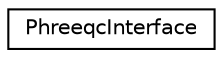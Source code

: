 digraph "Graphical Class Hierarchy"
{
 // LATEX_PDF_SIZE
  edge [fontname="Helvetica",fontsize="10",labelfontname="Helvetica",labelfontsize="10"];
  node [fontname="Helvetica",fontsize="10",shape=record];
  rankdir="LR";
  Node0 [label="PhreeqcInterface",height=0.2,width=0.4,color="black", fillcolor="white", style="filled",URL="$classPhreeqcInterface.html",tooltip="The PhreeqcInterface class."];
}
